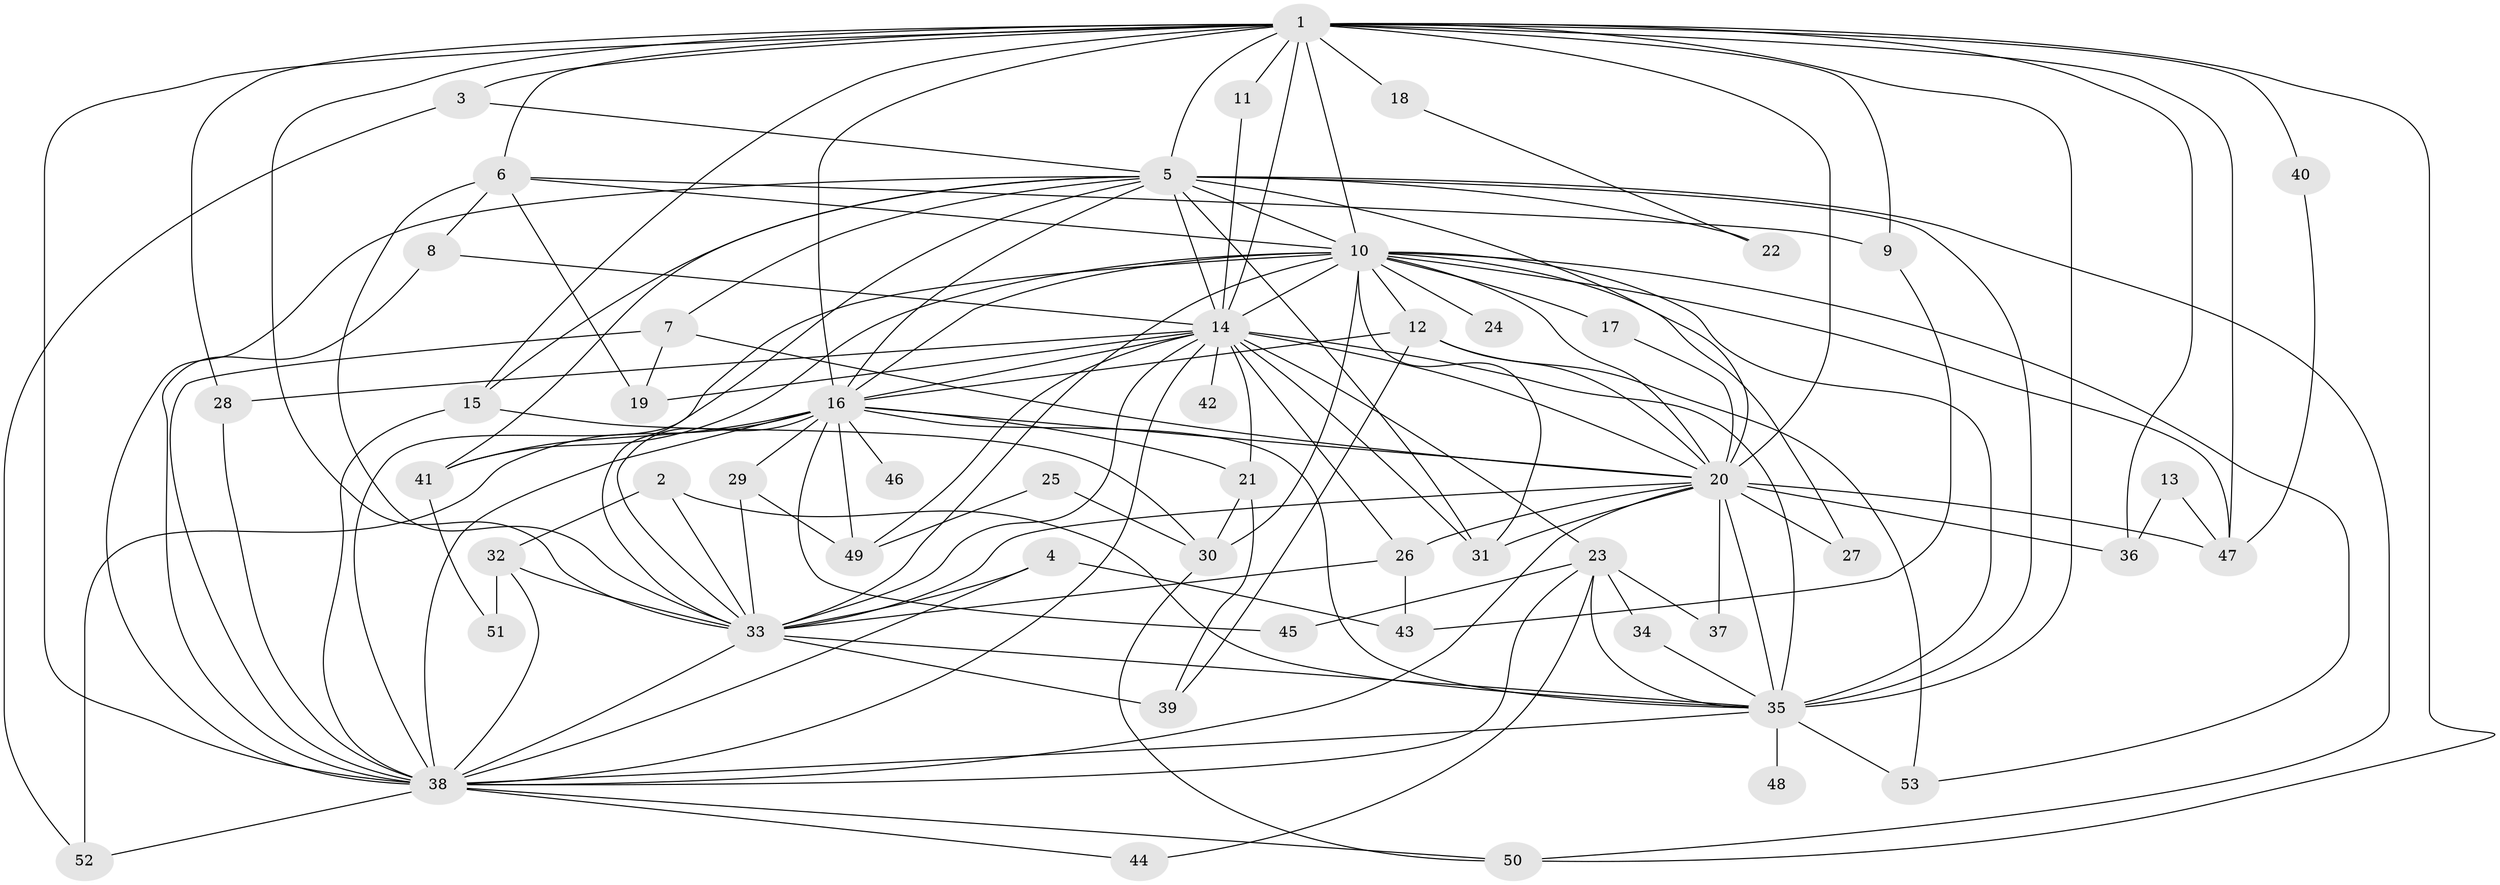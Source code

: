 // original degree distribution, {18: 0.023255813953488372, 17: 0.011627906976744186, 20: 0.03488372093023256, 16: 0.023255813953488372, 22: 0.023255813953488372, 3: 0.19767441860465115, 4: 0.12790697674418605, 2: 0.5116279069767442, 5: 0.03488372093023256, 7: 0.011627906976744186}
// Generated by graph-tools (version 1.1) at 2025/36/03/04/25 23:36:18]
// undirected, 53 vertices, 141 edges
graph export_dot {
  node [color=gray90,style=filled];
  1;
  2;
  3;
  4;
  5;
  6;
  7;
  8;
  9;
  10;
  11;
  12;
  13;
  14;
  15;
  16;
  17;
  18;
  19;
  20;
  21;
  22;
  23;
  24;
  25;
  26;
  27;
  28;
  29;
  30;
  31;
  32;
  33;
  34;
  35;
  36;
  37;
  38;
  39;
  40;
  41;
  42;
  43;
  44;
  45;
  46;
  47;
  48;
  49;
  50;
  51;
  52;
  53;
  1 -- 3 [weight=1.0];
  1 -- 5 [weight=3.0];
  1 -- 6 [weight=1.0];
  1 -- 9 [weight=1.0];
  1 -- 10 [weight=2.0];
  1 -- 11 [weight=2.0];
  1 -- 14 [weight=2.0];
  1 -- 15 [weight=1.0];
  1 -- 16 [weight=2.0];
  1 -- 18 [weight=2.0];
  1 -- 20 [weight=3.0];
  1 -- 28 [weight=1.0];
  1 -- 33 [weight=2.0];
  1 -- 35 [weight=2.0];
  1 -- 36 [weight=2.0];
  1 -- 38 [weight=2.0];
  1 -- 40 [weight=1.0];
  1 -- 47 [weight=1.0];
  1 -- 50 [weight=1.0];
  2 -- 32 [weight=1.0];
  2 -- 33 [weight=1.0];
  2 -- 35 [weight=1.0];
  3 -- 5 [weight=1.0];
  3 -- 52 [weight=1.0];
  4 -- 33 [weight=1.0];
  4 -- 38 [weight=1.0];
  4 -- 43 [weight=1.0];
  5 -- 7 [weight=1.0];
  5 -- 10 [weight=1.0];
  5 -- 14 [weight=1.0];
  5 -- 15 [weight=1.0];
  5 -- 16 [weight=1.0];
  5 -- 20 [weight=1.0];
  5 -- 22 [weight=1.0];
  5 -- 31 [weight=1.0];
  5 -- 33 [weight=1.0];
  5 -- 35 [weight=1.0];
  5 -- 38 [weight=1.0];
  5 -- 41 [weight=1.0];
  5 -- 50 [weight=1.0];
  6 -- 8 [weight=1.0];
  6 -- 9 [weight=1.0];
  6 -- 10 [weight=1.0];
  6 -- 19 [weight=1.0];
  6 -- 33 [weight=1.0];
  7 -- 19 [weight=1.0];
  7 -- 20 [weight=1.0];
  7 -- 38 [weight=1.0];
  8 -- 14 [weight=1.0];
  8 -- 38 [weight=1.0];
  9 -- 43 [weight=1.0];
  10 -- 12 [weight=1.0];
  10 -- 14 [weight=1.0];
  10 -- 16 [weight=1.0];
  10 -- 17 [weight=1.0];
  10 -- 20 [weight=1.0];
  10 -- 24 [weight=1.0];
  10 -- 27 [weight=1.0];
  10 -- 30 [weight=1.0];
  10 -- 31 [weight=1.0];
  10 -- 33 [weight=2.0];
  10 -- 35 [weight=1.0];
  10 -- 38 [weight=2.0];
  10 -- 41 [weight=1.0];
  10 -- 47 [weight=1.0];
  10 -- 53 [weight=1.0];
  11 -- 14 [weight=1.0];
  12 -- 16 [weight=1.0];
  12 -- 20 [weight=1.0];
  12 -- 39 [weight=1.0];
  12 -- 53 [weight=1.0];
  13 -- 36 [weight=1.0];
  13 -- 47 [weight=1.0];
  14 -- 16 [weight=1.0];
  14 -- 19 [weight=1.0];
  14 -- 20 [weight=1.0];
  14 -- 21 [weight=1.0];
  14 -- 23 [weight=1.0];
  14 -- 26 [weight=1.0];
  14 -- 28 [weight=1.0];
  14 -- 31 [weight=1.0];
  14 -- 33 [weight=1.0];
  14 -- 35 [weight=1.0];
  14 -- 38 [weight=1.0];
  14 -- 42 [weight=1.0];
  14 -- 49 [weight=1.0];
  15 -- 30 [weight=1.0];
  15 -- 38 [weight=1.0];
  16 -- 20 [weight=1.0];
  16 -- 21 [weight=1.0];
  16 -- 29 [weight=1.0];
  16 -- 33 [weight=1.0];
  16 -- 35 [weight=1.0];
  16 -- 38 [weight=3.0];
  16 -- 41 [weight=1.0];
  16 -- 45 [weight=1.0];
  16 -- 46 [weight=1.0];
  16 -- 49 [weight=1.0];
  16 -- 52 [weight=1.0];
  17 -- 20 [weight=1.0];
  18 -- 22 [weight=1.0];
  20 -- 26 [weight=1.0];
  20 -- 27 [weight=1.0];
  20 -- 31 [weight=1.0];
  20 -- 33 [weight=1.0];
  20 -- 35 [weight=2.0];
  20 -- 36 [weight=1.0];
  20 -- 37 [weight=1.0];
  20 -- 38 [weight=1.0];
  20 -- 47 [weight=1.0];
  21 -- 30 [weight=1.0];
  21 -- 39 [weight=1.0];
  23 -- 34 [weight=1.0];
  23 -- 35 [weight=1.0];
  23 -- 37 [weight=1.0];
  23 -- 38 [weight=1.0];
  23 -- 44 [weight=1.0];
  23 -- 45 [weight=1.0];
  25 -- 30 [weight=1.0];
  25 -- 49 [weight=1.0];
  26 -- 33 [weight=1.0];
  26 -- 43 [weight=1.0];
  28 -- 38 [weight=1.0];
  29 -- 33 [weight=1.0];
  29 -- 49 [weight=1.0];
  30 -- 50 [weight=1.0];
  32 -- 33 [weight=1.0];
  32 -- 38 [weight=1.0];
  32 -- 51 [weight=1.0];
  33 -- 35 [weight=1.0];
  33 -- 38 [weight=1.0];
  33 -- 39 [weight=1.0];
  34 -- 35 [weight=1.0];
  35 -- 38 [weight=1.0];
  35 -- 48 [weight=1.0];
  35 -- 53 [weight=1.0];
  38 -- 44 [weight=1.0];
  38 -- 50 [weight=1.0];
  38 -- 52 [weight=1.0];
  40 -- 47 [weight=1.0];
  41 -- 51 [weight=1.0];
}
